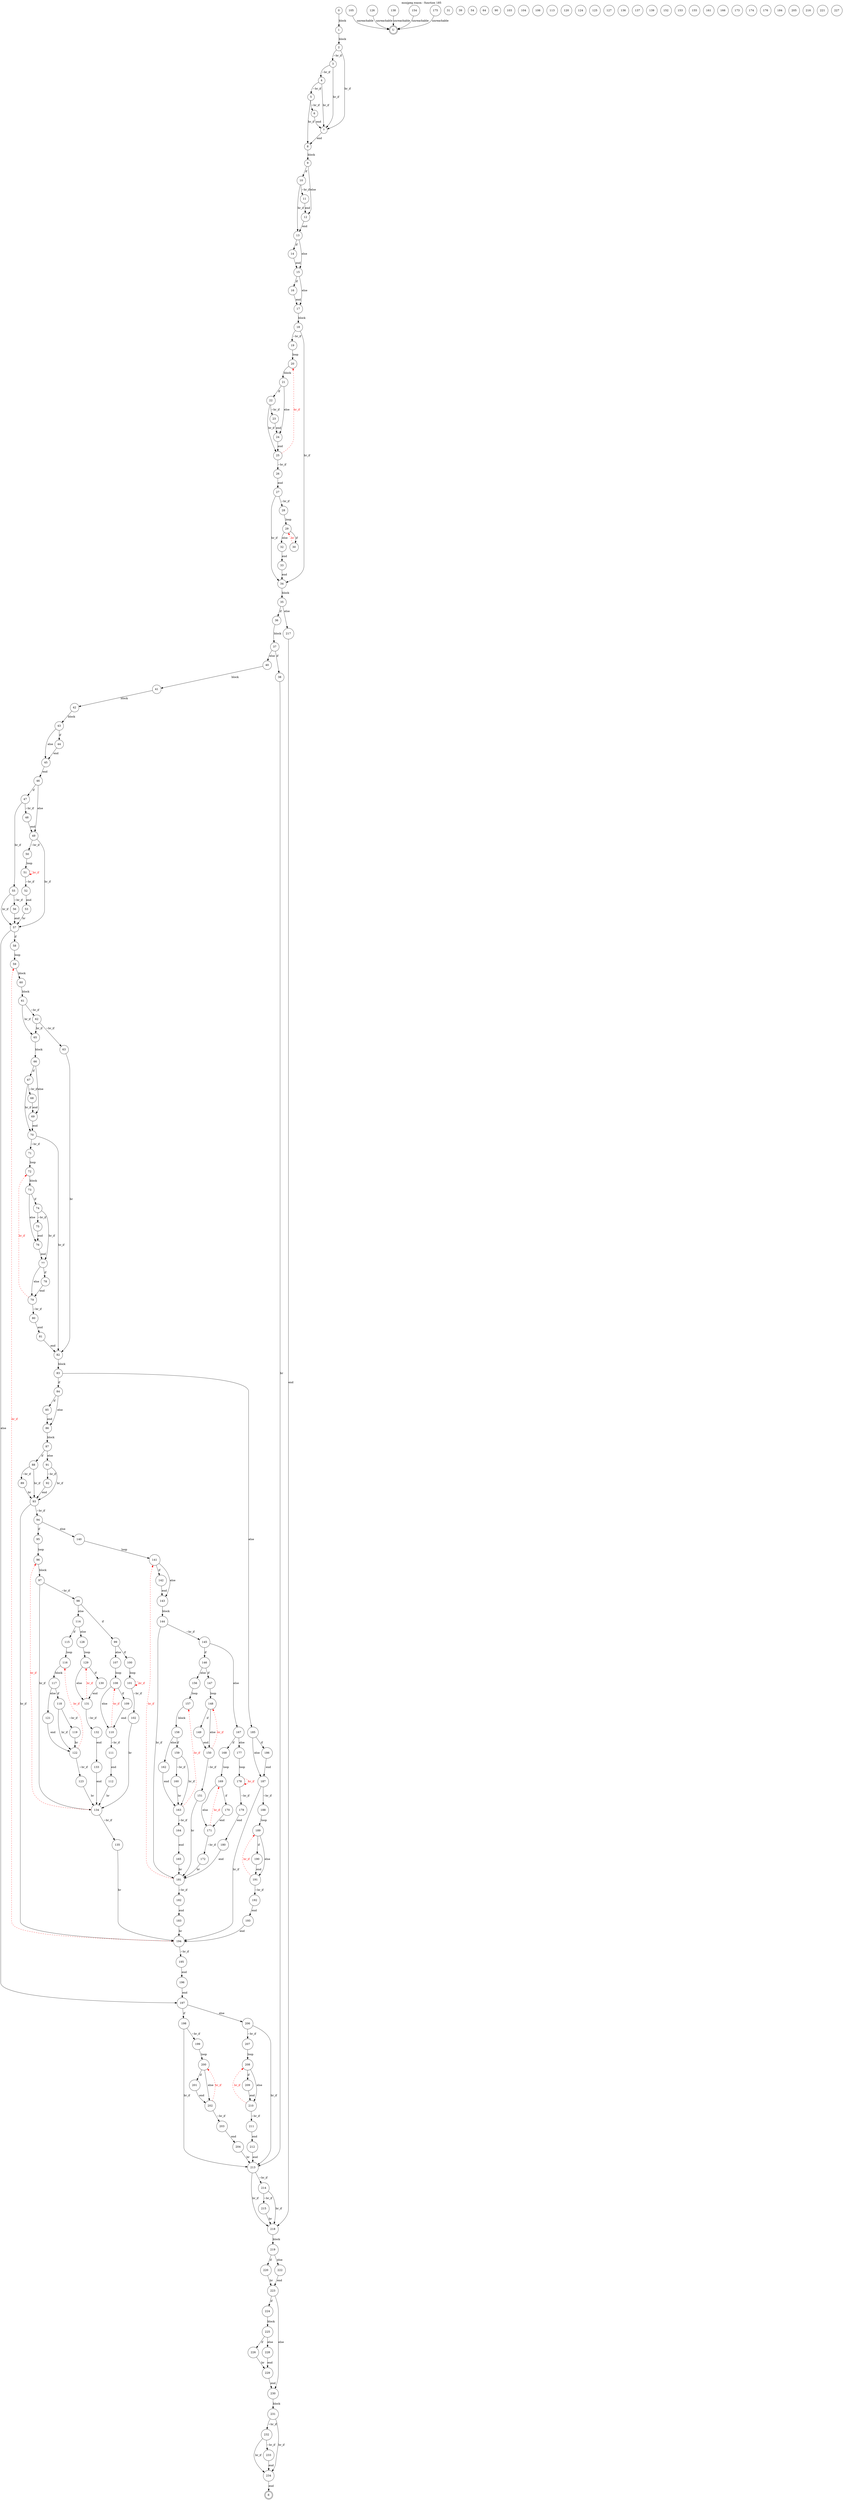 digraph finite_state_machine {
    label = "mozjpeg.wasm - function 185"
    labelloc =  t
    labelfontsize = 16
    labelfontcolor = black
    labelfontname = "Helvetica"
    node [shape = doublecircle]; E U ;
node [shape=circle, fontcolor=black, style="", label="0"]0
node [shape=circle, fontcolor=black, style="", label="1"]1
node [shape=circle, fontcolor=black, style="", label="2"]2
node [shape=circle, fontcolor=black, style="", label="3"]3
node [shape=circle, fontcolor=black, style="", label="4"]4
node [shape=circle, fontcolor=black, style="", label="5"]5
node [shape=circle, fontcolor=black, style="", label="6"]6
node [shape=circle, fontcolor=black, style="", label="7"]7
node [shape=circle, fontcolor=black, style="", label="8"]8
node [shape=circle, fontcolor=black, style="", label="9"]9
node [shape=circle, fontcolor=black, style="", label="10"]10
node [shape=circle, fontcolor=black, style="", label="11"]11
node [shape=circle, fontcolor=black, style="", label="12"]12
node [shape=circle, fontcolor=black, style="", label="13"]13
node [shape=circle, fontcolor=black, style="", label="14"]14
node [shape=circle, fontcolor=black, style="", label="15"]15
node [shape=circle, fontcolor=black, style="", label="16"]16
node [shape=circle, fontcolor=black, style="", label="17"]17
node [shape=circle, fontcolor=black, style="", label="18"]18
node [shape=circle, fontcolor=black, style="", label="19"]19
node [shape=circle, fontcolor=black, style="", label="20"]20
node [shape=circle, fontcolor=black, style="", label="21"]21
node [shape=circle, fontcolor=black, style="", label="22"]22
node [shape=circle, fontcolor=black, style="", label="23"]23
node [shape=circle, fontcolor=black, style="", label="24"]24
node [shape=circle, fontcolor=black, style="", label="25"]25
node [shape=circle, fontcolor=black, style="", label="26"]26
node [shape=circle, fontcolor=black, style="", label="27"]27
node [shape=circle, fontcolor=black, style="", label="28"]28
node [shape=circle, fontcolor=black, style="", label="29"]29
node [shape=circle, fontcolor=black, style="", label="30"]30
node [shape=circle, fontcolor=black, style="", label="31"]31
node [shape=circle, fontcolor=black, style="", label="32"]32
node [shape=circle, fontcolor=black, style="", label="33"]33
node [shape=circle, fontcolor=black, style="", label="34"]34
node [shape=circle, fontcolor=black, style="", label="35"]35
node [shape=circle, fontcolor=black, style="", label="36"]36
node [shape=circle, fontcolor=black, style="", label="37"]37
node [shape=circle, fontcolor=black, style="", label="38"]38
node [shape=circle, fontcolor=black, style="", label="39"]39
node [shape=circle, fontcolor=black, style="", label="40"]40
node [shape=circle, fontcolor=black, style="", label="41"]41
node [shape=circle, fontcolor=black, style="", label="42"]42
node [shape=circle, fontcolor=black, style="", label="43"]43
node [shape=circle, fontcolor=black, style="", label="44"]44
node [shape=circle, fontcolor=black, style="", label="45"]45
node [shape=circle, fontcolor=black, style="", label="46"]46
node [shape=circle, fontcolor=black, style="", label="47"]47
node [shape=circle, fontcolor=black, style="", label="48"]48
node [shape=circle, fontcolor=black, style="", label="49"]49
node [shape=circle, fontcolor=black, style="", label="50"]50
node [shape=circle, fontcolor=black, style="", label="51"]51
node [shape=circle, fontcolor=black, style="", label="52"]52
node [shape=circle, fontcolor=black, style="", label="53"]53
node [shape=circle, fontcolor=black, style="", label="54"]54
node [shape=circle, fontcolor=black, style="", label="55"]55
node [shape=circle, fontcolor=black, style="", label="56"]56
node [shape=circle, fontcolor=black, style="", label="57"]57
node [shape=circle, fontcolor=black, style="", label="58"]58
node [shape=circle, fontcolor=black, style="", label="59"]59
node [shape=circle, fontcolor=black, style="", label="60"]60
node [shape=circle, fontcolor=black, style="", label="61"]61
node [shape=circle, fontcolor=black, style="", label="62"]62
node [shape=circle, fontcolor=black, style="", label="63"]63
node [shape=circle, fontcolor=black, style="", label="64"]64
node [shape=circle, fontcolor=black, style="", label="65"]65
node [shape=circle, fontcolor=black, style="", label="66"]66
node [shape=circle, fontcolor=black, style="", label="67"]67
node [shape=circle, fontcolor=black, style="", label="68"]68
node [shape=circle, fontcolor=black, style="", label="69"]69
node [shape=circle, fontcolor=black, style="", label="70"]70
node [shape=circle, fontcolor=black, style="", label="71"]71
node [shape=circle, fontcolor=black, style="", label="72"]72
node [shape=circle, fontcolor=black, style="", label="73"]73
node [shape=circle, fontcolor=black, style="", label="74"]74
node [shape=circle, fontcolor=black, style="", label="75"]75
node [shape=circle, fontcolor=black, style="", label="76"]76
node [shape=circle, fontcolor=black, style="", label="77"]77
node [shape=circle, fontcolor=black, style="", label="78"]78
node [shape=circle, fontcolor=black, style="", label="79"]79
node [shape=circle, fontcolor=black, style="", label="80"]80
node [shape=circle, fontcolor=black, style="", label="81"]81
node [shape=circle, fontcolor=black, style="", label="82"]82
node [shape=circle, fontcolor=black, style="", label="83"]83
node [shape=circle, fontcolor=black, style="", label="84"]84
node [shape=circle, fontcolor=black, style="", label="85"]85
node [shape=circle, fontcolor=black, style="", label="86"]86
node [shape=circle, fontcolor=black, style="", label="87"]87
node [shape=circle, fontcolor=black, style="", label="88"]88
node [shape=circle, fontcolor=black, style="", label="89"]89
node [shape=circle, fontcolor=black, style="", label="90"]90
node [shape=circle, fontcolor=black, style="", label="91"]91
node [shape=circle, fontcolor=black, style="", label="92"]92
node [shape=circle, fontcolor=black, style="", label="93"]93
node [shape=circle, fontcolor=black, style="", label="94"]94
node [shape=circle, fontcolor=black, style="", label="95"]95
node [shape=circle, fontcolor=black, style="", label="96"]96
node [shape=circle, fontcolor=black, style="", label="97"]97
node [shape=circle, fontcolor=black, style="", label="98"]98
node [shape=circle, fontcolor=black, style="", label="99"]99
node [shape=circle, fontcolor=black, style="", label="100"]100
node [shape=circle, fontcolor=black, style="", label="101"]101
node [shape=circle, fontcolor=black, style="", label="102"]102
node [shape=circle, fontcolor=black, style="", label="103"]103
node [shape=circle, fontcolor=black, style="", label="104"]104
node [shape=circle, fontcolor=black, style="", label="105"]105
node [shape=circle, fontcolor=black, style="", label="106"]106
node [shape=circle, fontcolor=black, style="", label="107"]107
node [shape=circle, fontcolor=black, style="", label="108"]108
node [shape=circle, fontcolor=black, style="", label="109"]109
node [shape=circle, fontcolor=black, style="", label="110"]110
node [shape=circle, fontcolor=black, style="", label="111"]111
node [shape=circle, fontcolor=black, style="", label="112"]112
node [shape=circle, fontcolor=black, style="", label="113"]113
node [shape=circle, fontcolor=black, style="", label="114"]114
node [shape=circle, fontcolor=black, style="", label="115"]115
node [shape=circle, fontcolor=black, style="", label="116"]116
node [shape=circle, fontcolor=black, style="", label="117"]117
node [shape=circle, fontcolor=black, style="", label="118"]118
node [shape=circle, fontcolor=black, style="", label="119"]119
node [shape=circle, fontcolor=black, style="", label="120"]120
node [shape=circle, fontcolor=black, style="", label="121"]121
node [shape=circle, fontcolor=black, style="", label="122"]122
node [shape=circle, fontcolor=black, style="", label="123"]123
node [shape=circle, fontcolor=black, style="", label="124"]124
node [shape=circle, fontcolor=black, style="", label="125"]125
node [shape=circle, fontcolor=black, style="", label="126"]126
node [shape=circle, fontcolor=black, style="", label="127"]127
node [shape=circle, fontcolor=black, style="", label="128"]128
node [shape=circle, fontcolor=black, style="", label="129"]129
node [shape=circle, fontcolor=black, style="", label="130"]130
node [shape=circle, fontcolor=black, style="", label="131"]131
node [shape=circle, fontcolor=black, style="", label="132"]132
node [shape=circle, fontcolor=black, style="", label="133"]133
node [shape=circle, fontcolor=black, style="", label="134"]134
node [shape=circle, fontcolor=black, style="", label="135"]135
node [shape=circle, fontcolor=black, style="", label="136"]136
node [shape=circle, fontcolor=black, style="", label="137"]137
node [shape=circle, fontcolor=black, style="", label="138"]138
node [shape=circle, fontcolor=black, style="", label="139"]139
node [shape=circle, fontcolor=black, style="", label="140"]140
node [shape=circle, fontcolor=black, style="", label="141"]141
node [shape=circle, fontcolor=black, style="", label="142"]142
node [shape=circle, fontcolor=black, style="", label="143"]143
node [shape=circle, fontcolor=black, style="", label="144"]144
node [shape=circle, fontcolor=black, style="", label="145"]145
node [shape=circle, fontcolor=black, style="", label="146"]146
node [shape=circle, fontcolor=black, style="", label="147"]147
node [shape=circle, fontcolor=black, style="", label="148"]148
node [shape=circle, fontcolor=black, style="", label="149"]149
node [shape=circle, fontcolor=black, style="", label="150"]150
node [shape=circle, fontcolor=black, style="", label="151"]151
node [shape=circle, fontcolor=black, style="", label="152"]152
node [shape=circle, fontcolor=black, style="", label="153"]153
node [shape=circle, fontcolor=black, style="", label="154"]154
node [shape=circle, fontcolor=black, style="", label="155"]155
node [shape=circle, fontcolor=black, style="", label="156"]156
node [shape=circle, fontcolor=black, style="", label="157"]157
node [shape=circle, fontcolor=black, style="", label="158"]158
node [shape=circle, fontcolor=black, style="", label="159"]159
node [shape=circle, fontcolor=black, style="", label="160"]160
node [shape=circle, fontcolor=black, style="", label="161"]161
node [shape=circle, fontcolor=black, style="", label="162"]162
node [shape=circle, fontcolor=black, style="", label="163"]163
node [shape=circle, fontcolor=black, style="", label="164"]164
node [shape=circle, fontcolor=black, style="", label="165"]165
node [shape=circle, fontcolor=black, style="", label="166"]166
node [shape=circle, fontcolor=black, style="", label="167"]167
node [shape=circle, fontcolor=black, style="", label="168"]168
node [shape=circle, fontcolor=black, style="", label="169"]169
node [shape=circle, fontcolor=black, style="", label="170"]170
node [shape=circle, fontcolor=black, style="", label="171"]171
node [shape=circle, fontcolor=black, style="", label="172"]172
node [shape=circle, fontcolor=black, style="", label="173"]173
node [shape=circle, fontcolor=black, style="", label="174"]174
node [shape=circle, fontcolor=black, style="", label="175"]175
node [shape=circle, fontcolor=black, style="", label="176"]176
node [shape=circle, fontcolor=black, style="", label="177"]177
node [shape=circle, fontcolor=black, style="", label="178"]178
node [shape=circle, fontcolor=black, style="", label="179"]179
node [shape=circle, fontcolor=black, style="", label="180"]180
node [shape=circle, fontcolor=black, style="", label="181"]181
node [shape=circle, fontcolor=black, style="", label="182"]182
node [shape=circle, fontcolor=black, style="", label="183"]183
node [shape=circle, fontcolor=black, style="", label="184"]184
node [shape=circle, fontcolor=black, style="", label="185"]185
node [shape=circle, fontcolor=black, style="", label="186"]186
node [shape=circle, fontcolor=black, style="", label="187"]187
node [shape=circle, fontcolor=black, style="", label="188"]188
node [shape=circle, fontcolor=black, style="", label="189"]189
node [shape=circle, fontcolor=black, style="", label="190"]190
node [shape=circle, fontcolor=black, style="", label="191"]191
node [shape=circle, fontcolor=black, style="", label="192"]192
node [shape=circle, fontcolor=black, style="", label="193"]193
node [shape=circle, fontcolor=black, style="", label="194"]194
node [shape=circle, fontcolor=black, style="", label="195"]195
node [shape=circle, fontcolor=black, style="", label="196"]196
node [shape=circle, fontcolor=black, style="", label="197"]197
node [shape=circle, fontcolor=black, style="", label="198"]198
node [shape=circle, fontcolor=black, style="", label="199"]199
node [shape=circle, fontcolor=black, style="", label="200"]200
node [shape=circle, fontcolor=black, style="", label="201"]201
node [shape=circle, fontcolor=black, style="", label="202"]202
node [shape=circle, fontcolor=black, style="", label="203"]203
node [shape=circle, fontcolor=black, style="", label="204"]204
node [shape=circle, fontcolor=black, style="", label="205"]205
node [shape=circle, fontcolor=black, style="", label="206"]206
node [shape=circle, fontcolor=black, style="", label="207"]207
node [shape=circle, fontcolor=black, style="", label="208"]208
node [shape=circle, fontcolor=black, style="", label="209"]209
node [shape=circle, fontcolor=black, style="", label="210"]210
node [shape=circle, fontcolor=black, style="", label="211"]211
node [shape=circle, fontcolor=black, style="", label="212"]212
node [shape=circle, fontcolor=black, style="", label="213"]213
node [shape=circle, fontcolor=black, style="", label="214"]214
node [shape=circle, fontcolor=black, style="", label="215"]215
node [shape=circle, fontcolor=black, style="", label="216"]216
node [shape=circle, fontcolor=black, style="", label="217"]217
node [shape=circle, fontcolor=black, style="", label="218"]218
node [shape=circle, fontcolor=black, style="", label="219"]219
node [shape=circle, fontcolor=black, style="", label="220"]220
node [shape=circle, fontcolor=black, style="", label="221"]221
node [shape=circle, fontcolor=black, style="", label="222"]222
node [shape=circle, fontcolor=black, style="", label="223"]223
node [shape=circle, fontcolor=black, style="", label="224"]224
node [shape=circle, fontcolor=black, style="", label="225"]225
node [shape=circle, fontcolor=black, style="", label="226"]226
node [shape=circle, fontcolor=black, style="", label="227"]227
node [shape=circle, fontcolor=black, style="", label="228"]228
node [shape=circle, fontcolor=black, style="", label="229"]229
node [shape=circle, fontcolor=black, style="", label="230"]230
node [shape=circle, fontcolor=black, style="", label="231"]231
node [shape=circle, fontcolor=black, style="", label="232"]232
node [shape=circle, fontcolor=black, style="", label="233"]233
node [shape=circle, fontcolor=black, style="", label="234"]234
node [shape=circle, fontcolor=black, style="", label="E"]E
node [shape=circle, fontcolor=black, style="", label="U"]U
    0 -> 1[label="block"];
    1 -> 2[label="block"];
    2 -> 3[label="~br_if"];
    2 -> 7[label="br_if"];
    3 -> 4[label="~br_if"];
    3 -> 7[label="br_if"];
    4 -> 5[label="~br_if"];
    4 -> 7[label="br_if"];
    5 -> 6[label="~br_if"];
    5 -> 8[label="br_if"];
    6 -> 7[label="end"];
    7 -> 8[label="end"];
    8 -> 9[label="block"];
    9 -> 10[label="if"];
    9 -> 12[label="else"];
    10 -> 11[label="~br_if"];
    10 -> 13[label="br_if"];
    11 -> 12[label="end"];
    12 -> 13[label="end"];
    13 -> 14[label="if"];
    13 -> 15[label="else"];
    14 -> 15[label="end"];
    15 -> 16[label="if"];
    15 -> 17[label="else"];
    16 -> 17[label="end"];
    17 -> 18[label="block"];
    18 -> 19[label="~br_if"];
    18 -> 34[label="br_if"];
    19 -> 20[label="loop"];
    20 -> 21[label="block"];
    21 -> 22[label="if"];
    21 -> 24[label="else"];
    22 -> 23[label="~br_if"];
    22 -> 25[label="br_if"];
    23 -> 24[label="end"];
    24 -> 25[label="end"];
    25 -> 26[label="~br_if"];
    25 -> 20[style="dashed" color="red" fontcolor="red" label="br_if"];
    26 -> 27[label="end"];
    27 -> 28[label="~br_if"];
    27 -> 34[label="br_if"];
    28 -> 29[label="loop"];
    29 -> 30[label="if"];
    29 -> 32[label="else"];
    30 -> 29[style="dashed" color="red" fontcolor="red" label="br"];
    32 -> 33[label="end"];
    33 -> 34[label="end"];
    34 -> 35[label="block"];
    35 -> 36[label="if"];
    35 -> 217[label="else"];
    36 -> 37[label="block"];
    37 -> 38[label="if"];
    37 -> 40[label="else"];
    38 -> 213[label="br"];
    40 -> 41[label="block"];
    41 -> 42[label="block"];
    42 -> 43[label="block"];
    43 -> 44[label="if"];
    43 -> 45[label="else"];
    44 -> 45[label="end"];
    45 -> 46[label="end"];
    46 -> 47[label="if"];
    46 -> 49[label="else"];
    47 -> 48[label="~br_if"];
    47 -> 55[label="br_if"];
    48 -> 49[label="end"];
    49 -> 50[label="~br_if"];
    49 -> 57[label="br_if"];
    50 -> 51[label="loop"];
    51 -> 52[label="~br_if"];
    51 -> 51[style="dashed" color="red" fontcolor="red" label="br_if"];
    52 -> 53[label="end"];
    53 -> 57[label="br"];
    55 -> 56[label="~br_if"];
    55 -> 57[label="br_if"];
    56 -> 57[label="end"];
    57 -> 58[label="if"];
    57 -> 197[label="else"];
    58 -> 59[label="loop"];
    59 -> 60[label="block"];
    60 -> 61[label="block"];
    61 -> 62[label="~br_if"];
    61 -> 65[label="br_if"];
    62 -> 63[label="~br_if"];
    62 -> 65[label="br_if"];
    63 -> 82[label="br"];
    65 -> 66[label="block"];
    66 -> 67[label="if"];
    66 -> 69[label="else"];
    67 -> 68[label="~br_if"];
    67 -> 70[label="br_if"];
    68 -> 69[label="end"];
    69 -> 70[label="end"];
    70 -> 71[label="~br_if"];
    70 -> 82[label="br_if"];
    71 -> 72[label="loop"];
    72 -> 73[label="block"];
    73 -> 74[label="if"];
    73 -> 76[label="else"];
    74 -> 75[label="~br_if"];
    74 -> 77[label="br_if"];
    75 -> 76[label="end"];
    76 -> 77[label="end"];
    77 -> 78[label="if"];
    77 -> 79[label="else"];
    78 -> 79[label="end"];
    79 -> 80[label="~br_if"];
    79 -> 72[style="dashed" color="red" fontcolor="red" label="br_if"];
    80 -> 81[label="end"];
    81 -> 82[label="end"];
    82 -> 83[label="block"];
    83 -> 84[label="if"];
    83 -> 185[label="else"];
    84 -> 85[label="if"];
    84 -> 86[label="else"];
    85 -> 86[label="end"];
    86 -> 87[label="block"];
    87 -> 88[label="if"];
    87 -> 91[label="else"];
    88 -> 89[label="~br_if"];
    88 -> 93[label="br_if"];
    89 -> 93[label="br"];
    91 -> 92[label="~br_if"];
    91 -> 93[label="br_if"];
    92 -> 93[label="end"];
    93 -> 94[label="~br_if"];
    93 -> 194[label="br_if"];
    94 -> 95[label="if"];
    94 -> 140[label="else"];
    95 -> 96[label="loop"];
    96 -> 97[label="block"];
    97 -> 98[label="~br_if"];
    97 -> 134[label="br_if"];
    98 -> 99[label="if"];
    98 -> 114[label="else"];
    99 -> 100[label="if"];
    99 -> 107[label="else"];
    100 -> 101[label="loop"];
    101 -> 102[label="~br_if"];
    101 -> 101[style="dashed" color="red" fontcolor="red" label="br_if"];
    102 -> 134[label="br"];
    105 -> U[label="unreachable"];
    107 -> 108[label="loop"];
    108 -> 109[label="if"];
    108 -> 110[label="else"];
    109 -> 110[label="end"];
    110 -> 111[label="~br_if"];
    110 -> 108[style="dashed" color="red" fontcolor="red" label="br_if"];
    111 -> 112[label="end"];
    112 -> 134[label="br"];
    114 -> 115[label="if"];
    114 -> 128[label="else"];
    115 -> 116[label="loop"];
    116 -> 117[label="block"];
    117 -> 118[label="if"];
    117 -> 121[label="else"];
    118 -> 119[label="~br_if"];
    118 -> 122[label="br_if"];
    119 -> 122[label="br"];
    121 -> 122[label="end"];
    122 -> 123[label="~br_if"];
    122 -> 116[style="dashed" color="red" fontcolor="red" label="br_if"];
    123 -> 134[label="br"];
    126 -> U[label="unreachable"];
    128 -> 129[label="loop"];
    129 -> 130[label="if"];
    129 -> 131[label="else"];
    130 -> 131[label="end"];
    131 -> 132[label="~br_if"];
    131 -> 129[style="dashed" color="red" fontcolor="red" label="br_if"];
    132 -> 133[label="end"];
    133 -> 134[label="end"];
    134 -> 135[label="~br_if"];
    134 -> 96[style="dashed" color="red" fontcolor="red" label="br_if"];
    135 -> 194[label="br"];
    138 -> U[label="unreachable"];
    140 -> 141[label="loop"];
    141 -> 142[label="if"];
    141 -> 143[label="else"];
    142 -> 143[label="end"];
    143 -> 144[label="block"];
    144 -> 145[label="~br_if"];
    144 -> 181[label="br_if"];
    145 -> 146[label="if"];
    145 -> 167[label="else"];
    146 -> 147[label="if"];
    146 -> 156[label="else"];
    147 -> 148[label="loop"];
    148 -> 149[label="if"];
    148 -> 150[label="else"];
    149 -> 150[label="end"];
    150 -> 151[label="~br_if"];
    150 -> 148[style="dashed" color="red" fontcolor="red" label="br_if"];
    151 -> 181[label="br"];
    154 -> U[label="unreachable"];
    156 -> 157[label="loop"];
    157 -> 158[label="block"];
    158 -> 159[label="if"];
    158 -> 162[label="else"];
    159 -> 160[label="~br_if"];
    159 -> 163[label="br_if"];
    160 -> 163[label="br"];
    162 -> 163[label="end"];
    163 -> 164[label="~br_if"];
    163 -> 157[style="dashed" color="red" fontcolor="red" label="br_if"];
    164 -> 165[label="end"];
    165 -> 181[label="br"];
    167 -> 168[label="if"];
    167 -> 177[label="else"];
    168 -> 169[label="loop"];
    169 -> 170[label="if"];
    169 -> 171[label="else"];
    170 -> 171[label="end"];
    171 -> 172[label="~br_if"];
    171 -> 169[style="dashed" color="red" fontcolor="red" label="br_if"];
    172 -> 181[label="br"];
    175 -> U[label="unreachable"];
    177 -> 178[label="loop"];
    178 -> 179[label="~br_if"];
    178 -> 178[style="dashed" color="red" fontcolor="red" label="br_if"];
    179 -> 180[label="end"];
    180 -> 181[label="end"];
    181 -> 182[label="~br_if"];
    181 -> 141[style="dashed" color="red" fontcolor="red" label="br_if"];
    182 -> 183[label="end"];
    183 -> 194[label="br"];
    185 -> 186[label="if"];
    185 -> 187[label="else"];
    186 -> 187[label="end"];
    187 -> 188[label="~br_if"];
    187 -> 194[label="br_if"];
    188 -> 189[label="loop"];
    189 -> 190[label="if"];
    189 -> 191[label="else"];
    190 -> 191[label="end"];
    191 -> 192[label="~br_if"];
    191 -> 189[style="dashed" color="red" fontcolor="red" label="br_if"];
    192 -> 193[label="end"];
    193 -> 194[label="end"];
    194 -> 195[label="~br_if"];
    194 -> 59[style="dashed" color="red" fontcolor="red" label="br_if"];
    195 -> 196[label="end"];
    196 -> 197[label="end"];
    197 -> 198[label="if"];
    197 -> 206[label="else"];
    198 -> 199[label="~br_if"];
    198 -> 213[label="br_if"];
    199 -> 200[label="loop"];
    200 -> 201[label="if"];
    200 -> 202[label="else"];
    201 -> 202[label="end"];
    202 -> 203[label="~br_if"];
    202 -> 200[style="dashed" color="red" fontcolor="red" label="br_if"];
    203 -> 204[label="end"];
    204 -> 213[label="br"];
    206 -> 207[label="~br_if"];
    206 -> 213[label="br_if"];
    207 -> 208[label="loop"];
    208 -> 209[label="if"];
    208 -> 210[label="else"];
    209 -> 210[label="end"];
    210 -> 211[label="~br_if"];
    210 -> 208[style="dashed" color="red" fontcolor="red" label="br_if"];
    211 -> 212[label="end"];
    212 -> 213[label="end"];
    213 -> 214[label="~br_if"];
    213 -> 218[label="br_if"];
    214 -> 215[label="~br_if"];
    214 -> 218[label="br_if"];
    215 -> 218[label="br"];
    217 -> 218[label="end"];
    218 -> 219[label="block"];
    219 -> 220[label="if"];
    219 -> 222[label="else"];
    220 -> 223[label="br"];
    222 -> 223[label="end"];
    223 -> 224[label="if"];
    223 -> 230[label="else"];
    224 -> 225[label="block"];
    225 -> 226[label="if"];
    225 -> 228[label="else"];
    226 -> 229[label="br"];
    228 -> 229[label="end"];
    229 -> 230[label="end"];
    230 -> 231[label="block"];
    231 -> 232[label="~br_if"];
    231 -> 234[label="br_if"];
    232 -> 233[label="~br_if"];
    232 -> 234[label="br_if"];
    233 -> 234[label="end"];
    234 -> E[label="end"];
}
